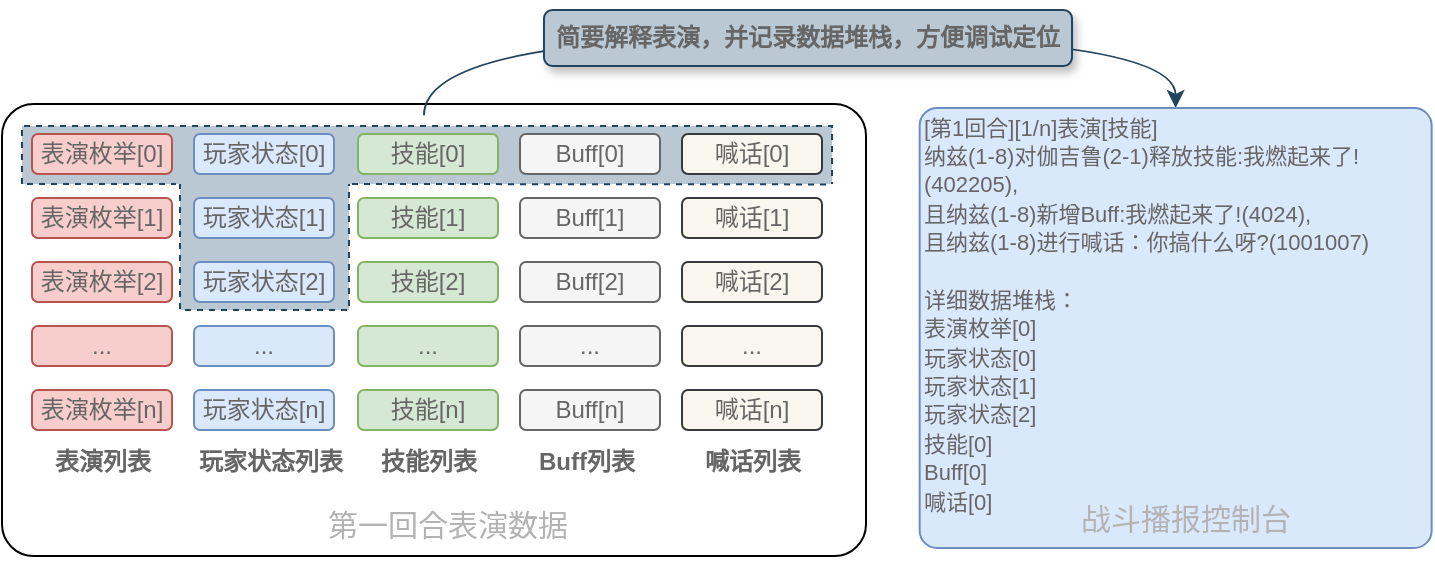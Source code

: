 <mxfile version="12.4.2" type="github" pages="1">
  <diagram id="CppMuLXEz-YhtIaLtme5" name="第 1 页">
    <mxGraphModel dx="981" dy="514" grid="1" gridSize="4" guides="1" tooltips="1" connect="1" arrows="1" fold="1" page="1" pageScale="1" pageWidth="827" pageHeight="1169" math="0" shadow="0">
      <root>
        <mxCell id="0"/>
        <mxCell id="1" parent="0"/>
        <mxCell id="Hk4CvYtxmgZ1zVNIYbQp-71" value="" style="rounded=1;whiteSpace=wrap;html=1;comic=0;labelBackgroundColor=none;fontSize=13;arcSize=7;fillColor=none;shadow=0;" vertex="1" parent="1">
          <mxGeometry x="105" y="345" width="432" height="226" as="geometry"/>
        </mxCell>
        <mxCell id="Hk4CvYtxmgZ1zVNIYbQp-50" value="" style="shape=partialRectangle;verticalLabelPosition=bottom;verticalAlign=top;html=1;shape=mxgraph.basic.rect;fillColor2=none;strokeWidth=1;size=20;indent=5;dashed=1;comic=0;labelBackgroundColor=none;fillColor=#bac8d3;fontSize=13;strokeColor=#23445d;top=0;" vertex="1" parent="1">
          <mxGeometry x="194" y="383" width="84.5" height="65" as="geometry"/>
        </mxCell>
        <mxCell id="Hk4CvYtxmgZ1zVNIYbQp-47" value="" style="shape=partialRectangle;verticalLabelPosition=bottom;verticalAlign=top;html=1;shape=mxgraph.basic.rect;fillColor2=none;strokeWidth=1;size=20;indent=5;dashed=1;comic=0;labelBackgroundColor=none;fillColor=#bac8d3;fontSize=13;strokeColor=#23445d;bottom=0;" vertex="1" parent="1">
          <mxGeometry x="115" y="356" width="405" height="29" as="geometry"/>
        </mxCell>
        <mxCell id="Hk4CvYtxmgZ1zVNIYbQp-3" value="&lt;font color=&quot;#666666&quot;&gt;表演枚举[0]&lt;/font&gt;" style="rounded=1;whiteSpace=wrap;html=1;fillColor=#f8cecc;strokeColor=#b85450;" vertex="1" parent="1">
          <mxGeometry x="120" y="360" width="70" height="20" as="geometry"/>
        </mxCell>
        <mxCell id="Hk4CvYtxmgZ1zVNIYbQp-8" value="&lt;font color=&quot;#666666&quot;&gt;表演枚举[1]&lt;/font&gt;" style="rounded=1;whiteSpace=wrap;html=1;fillColor=#f8cecc;strokeColor=#b85450;" vertex="1" parent="1">
          <mxGeometry x="120" y="392" width="70" height="20" as="geometry"/>
        </mxCell>
        <mxCell id="Hk4CvYtxmgZ1zVNIYbQp-9" value="&lt;font color=&quot;#666666&quot;&gt;表演枚举[2]&lt;/font&gt;" style="rounded=1;whiteSpace=wrap;html=1;fillColor=#f8cecc;strokeColor=#b85450;" vertex="1" parent="1">
          <mxGeometry x="120" y="424" width="70" height="20" as="geometry"/>
        </mxCell>
        <mxCell id="Hk4CvYtxmgZ1zVNIYbQp-10" value="&lt;font color=&quot;#666666&quot;&gt;...&lt;/font&gt;" style="rounded=1;whiteSpace=wrap;html=1;fillColor=#f8cecc;strokeColor=#b85450;" vertex="1" parent="1">
          <mxGeometry x="120" y="456" width="70" height="20" as="geometry"/>
        </mxCell>
        <mxCell id="Hk4CvYtxmgZ1zVNIYbQp-11" value="&lt;font color=&quot;#666666&quot;&gt;玩家状态[0]&lt;/font&gt;" style="rounded=1;whiteSpace=wrap;html=1;fillColor=#dae8fc;strokeColor=#6c8ebf;" vertex="1" parent="1">
          <mxGeometry x="201" y="360" width="70" height="20" as="geometry"/>
        </mxCell>
        <mxCell id="Hk4CvYtxmgZ1zVNIYbQp-12" value="&lt;font color=&quot;#666666&quot;&gt;玩家状态[1]&lt;/font&gt;" style="rounded=1;whiteSpace=wrap;html=1;fillColor=#dae8fc;strokeColor=#6c8ebf;" vertex="1" parent="1">
          <mxGeometry x="201.0" y="392" width="70" height="20" as="geometry"/>
        </mxCell>
        <mxCell id="Hk4CvYtxmgZ1zVNIYbQp-13" value="&lt;font color=&quot;#666666&quot;&gt;玩家状态[2]&lt;/font&gt;" style="rounded=1;whiteSpace=wrap;html=1;fillColor=#dae8fc;strokeColor=#6c8ebf;" vertex="1" parent="1">
          <mxGeometry x="201.0" y="424" width="70" height="20" as="geometry"/>
        </mxCell>
        <mxCell id="Hk4CvYtxmgZ1zVNIYbQp-14" value="&lt;font color=&quot;#666666&quot;&gt;...&lt;/font&gt;" style="rounded=1;whiteSpace=wrap;html=1;fillColor=#dae8fc;strokeColor=#6c8ebf;" vertex="1" parent="1">
          <mxGeometry x="201.0" y="456" width="70" height="20" as="geometry"/>
        </mxCell>
        <mxCell id="Hk4CvYtxmgZ1zVNIYbQp-15" value="&lt;font color=&quot;#666666&quot;&gt;玩家状态[n]&lt;/font&gt;" style="rounded=1;whiteSpace=wrap;html=1;fillColor=#dae8fc;strokeColor=#6c8ebf;" vertex="1" parent="1">
          <mxGeometry x="201.0" y="488" width="70" height="20" as="geometry"/>
        </mxCell>
        <mxCell id="Hk4CvYtxmgZ1zVNIYbQp-16" value="&lt;font color=&quot;#666666&quot;&gt;表演枚举[n]&lt;br&gt;&lt;/font&gt;" style="rounded=1;whiteSpace=wrap;html=1;fillColor=#f8cecc;strokeColor=#b85450;" vertex="1" parent="1">
          <mxGeometry x="120" y="488" width="70" height="20" as="geometry"/>
        </mxCell>
        <mxCell id="Hk4CvYtxmgZ1zVNIYbQp-17" value="&lt;font color=&quot;#666666&quot;&gt;表演列表&lt;/font&gt;" style="text;html=1;strokeColor=none;fillColor=none;align=center;verticalAlign=middle;whiteSpace=wrap;rounded=0;comic=0;labelBorderColor=none;labelBackgroundColor=none;fontStyle=1" vertex="1" parent="1">
          <mxGeometry x="117.5" y="514" width="75" height="20" as="geometry"/>
        </mxCell>
        <mxCell id="Hk4CvYtxmgZ1zVNIYbQp-18" value="&lt;font color=&quot;#666666&quot;&gt;玩家状态列表&lt;/font&gt;" style="text;html=1;strokeColor=none;fillColor=none;align=center;verticalAlign=middle;whiteSpace=wrap;rounded=0;fontStyle=1" vertex="1" parent="1">
          <mxGeometry x="197.5" y="514" width="82.5" height="20" as="geometry"/>
        </mxCell>
        <mxCell id="Hk4CvYtxmgZ1zVNIYbQp-19" value="&lt;font color=&quot;#666666&quot;&gt;技能[0]&lt;/font&gt;" style="rounded=1;whiteSpace=wrap;html=1;fillColor=#d5e8d4;strokeColor=#82b366;" vertex="1" parent="1">
          <mxGeometry x="283" y="360" width="70" height="20" as="geometry"/>
        </mxCell>
        <mxCell id="Hk4CvYtxmgZ1zVNIYbQp-20" value="&lt;font color=&quot;#666666&quot;&gt;技能[1]&lt;/font&gt;" style="rounded=1;whiteSpace=wrap;html=1;fillColor=#d5e8d4;strokeColor=#82b366;" vertex="1" parent="1">
          <mxGeometry x="283.0" y="392" width="70" height="20" as="geometry"/>
        </mxCell>
        <mxCell id="Hk4CvYtxmgZ1zVNIYbQp-21" value="&lt;font color=&quot;#666666&quot;&gt;技能[2]&lt;/font&gt;" style="rounded=1;whiteSpace=wrap;html=1;fillColor=#d5e8d4;strokeColor=#82b366;" vertex="1" parent="1">
          <mxGeometry x="283.0" y="424" width="70" height="20" as="geometry"/>
        </mxCell>
        <mxCell id="Hk4CvYtxmgZ1zVNIYbQp-22" value="&lt;font color=&quot;#666666&quot;&gt;...&lt;/font&gt;" style="rounded=1;whiteSpace=wrap;html=1;fillColor=#d5e8d4;strokeColor=#82b366;" vertex="1" parent="1">
          <mxGeometry x="283.0" y="456" width="70" height="20" as="geometry"/>
        </mxCell>
        <mxCell id="Hk4CvYtxmgZ1zVNIYbQp-23" value="&lt;font color=&quot;#666666&quot;&gt;技能[n]&lt;/font&gt;" style="rounded=1;whiteSpace=wrap;html=1;fillColor=#d5e8d4;strokeColor=#82b366;" vertex="1" parent="1">
          <mxGeometry x="283.0" y="488" width="70" height="20" as="geometry"/>
        </mxCell>
        <mxCell id="Hk4CvYtxmgZ1zVNIYbQp-24" value="&lt;font color=&quot;#666666&quot;&gt;技能列表&lt;/font&gt;" style="text;html=1;strokeColor=none;fillColor=none;align=center;verticalAlign=middle;whiteSpace=wrap;rounded=0;fontStyle=1" vertex="1" parent="1">
          <mxGeometry x="276.75" y="514" width="82.5" height="20" as="geometry"/>
        </mxCell>
        <mxCell id="Hk4CvYtxmgZ1zVNIYbQp-26" value="&lt;font color=&quot;#666666&quot;&gt;Buff[0]&lt;/font&gt;" style="rounded=1;whiteSpace=wrap;html=1;fillColor=#f5f5f5;strokeColor=#666666;fontColor=#333333;" vertex="1" parent="1">
          <mxGeometry x="364" y="360" width="70" height="20" as="geometry"/>
        </mxCell>
        <mxCell id="Hk4CvYtxmgZ1zVNIYbQp-27" value="&lt;font color=&quot;#666666&quot;&gt;Buff[1]&lt;/font&gt;" style="rounded=1;whiteSpace=wrap;html=1;fillColor=#f5f5f5;strokeColor=#666666;fontColor=#333333;" vertex="1" parent="1">
          <mxGeometry x="364.0" y="392" width="70" height="20" as="geometry"/>
        </mxCell>
        <mxCell id="Hk4CvYtxmgZ1zVNIYbQp-28" value="&lt;font color=&quot;#666666&quot;&gt;Buff[2]&lt;/font&gt;" style="rounded=1;whiteSpace=wrap;html=1;fillColor=#f5f5f5;strokeColor=#666666;fontColor=#333333;" vertex="1" parent="1">
          <mxGeometry x="364.0" y="424" width="70" height="20" as="geometry"/>
        </mxCell>
        <mxCell id="Hk4CvYtxmgZ1zVNIYbQp-29" value="&lt;font color=&quot;#666666&quot;&gt;...&lt;/font&gt;" style="rounded=1;whiteSpace=wrap;html=1;fillColor=#f5f5f5;strokeColor=#666666;fontColor=#333333;" vertex="1" parent="1">
          <mxGeometry x="364.0" y="456" width="70" height="20" as="geometry"/>
        </mxCell>
        <mxCell id="Hk4CvYtxmgZ1zVNIYbQp-30" value="&lt;font color=&quot;#666666&quot;&gt;Buff[n]&lt;/font&gt;" style="rounded=1;whiteSpace=wrap;html=1;fillColor=#f5f5f5;strokeColor=#666666;fontColor=#333333;" vertex="1" parent="1">
          <mxGeometry x="364.0" y="488" width="70" height="20" as="geometry"/>
        </mxCell>
        <mxCell id="Hk4CvYtxmgZ1zVNIYbQp-31" value="&lt;font color=&quot;#666666&quot;&gt;Buff列表&lt;/font&gt;" style="text;html=1;strokeColor=none;fillColor=none;align=center;verticalAlign=middle;whiteSpace=wrap;rounded=0;fontStyle=1" vertex="1" parent="1">
          <mxGeometry x="356.25" y="514" width="82.5" height="20" as="geometry"/>
        </mxCell>
        <mxCell id="Hk4CvYtxmgZ1zVNIYbQp-35" value="&lt;font color=&quot;#666666&quot;&gt;喊话[0]&lt;/font&gt;" style="rounded=1;whiteSpace=wrap;html=1;fillColor=#f9f7ed;strokeColor=#36393d;" vertex="1" parent="1">
          <mxGeometry x="445" y="360" width="70" height="20" as="geometry"/>
        </mxCell>
        <mxCell id="Hk4CvYtxmgZ1zVNIYbQp-36" value="&lt;font color=&quot;#666666&quot;&gt;喊话[1]&lt;/font&gt;" style="rounded=1;whiteSpace=wrap;html=1;fillColor=#f9f7ed;strokeColor=#36393d;" vertex="1" parent="1">
          <mxGeometry x="445" y="392" width="70" height="20" as="geometry"/>
        </mxCell>
        <mxCell id="Hk4CvYtxmgZ1zVNIYbQp-37" value="&lt;font color=&quot;#666666&quot;&gt;喊话[2]&lt;/font&gt;" style="rounded=1;whiteSpace=wrap;html=1;fillColor=#f9f7ed;strokeColor=#36393d;" vertex="1" parent="1">
          <mxGeometry x="445" y="424" width="70" height="20" as="geometry"/>
        </mxCell>
        <mxCell id="Hk4CvYtxmgZ1zVNIYbQp-38" value="&lt;font color=&quot;#666666&quot;&gt;...&lt;/font&gt;" style="rounded=1;whiteSpace=wrap;html=1;fillColor=#f9f7ed;strokeColor=#36393d;" vertex="1" parent="1">
          <mxGeometry x="445" y="456" width="70" height="20" as="geometry"/>
        </mxCell>
        <mxCell id="Hk4CvYtxmgZ1zVNIYbQp-39" value="&lt;font color=&quot;#666666&quot;&gt;喊话[n]&lt;/font&gt;" style="rounded=1;whiteSpace=wrap;html=1;fillColor=#f9f7ed;strokeColor=#36393d;" vertex="1" parent="1">
          <mxGeometry x="445" y="488" width="70" height="20" as="geometry"/>
        </mxCell>
        <mxCell id="Hk4CvYtxmgZ1zVNIYbQp-40" value="&lt;font color=&quot;#666666&quot;&gt;喊话列表&lt;/font&gt;" style="text;html=1;strokeColor=none;fillColor=none;align=center;verticalAlign=middle;whiteSpace=wrap;rounded=0;fontStyle=1" vertex="1" parent="1">
          <mxGeometry x="438.75" y="514" width="82.5" height="20" as="geometry"/>
        </mxCell>
        <mxCell id="Hk4CvYtxmgZ1zVNIYbQp-70" style="edgeStyle=orthogonalEdgeStyle;curved=1;rounded=0;orthogonalLoop=1;jettySize=auto;html=1;exitX=0.5;exitY=0;exitDx=0;exitDy=0;entryX=0.418;entryY=-0.002;entryDx=0;entryDy=0;entryPerimeter=0;startArrow=classic;startFill=1;endArrow=none;endFill=0;strokeColor=#23445D;fontSize=13;fontColor=#F8CECC;" edge="1" parent="1" source="Hk4CvYtxmgZ1zVNIYbQp-54">
          <mxGeometry relative="1" as="geometry">
            <mxPoint x="315.997" y="350.667" as="targetPoint"/>
            <Array as="points">
              <mxPoint x="691.83" y="311"/>
              <mxPoint x="315.83" y="311"/>
            </Array>
          </mxGeometry>
        </mxCell>
        <mxCell id="Hk4CvYtxmgZ1zVNIYbQp-54" value="&lt;font style=&quot;font-size: 11px&quot;&gt;&lt;font color=&quot;#666666&quot; style=&quot;font-size: 11px&quot;&gt;[第1回合][1/n]表演[技能]&lt;br style=&quot;font-size: 11px&quot;&gt;&lt;div style=&quot;font-size: 11px&quot;&gt;&lt;/div&gt;纳兹(1-8)对伽吉鲁(2-1)释放技能:我燃起来了!(402205),&lt;br style=&quot;font-size: 11px&quot;&gt;且纳兹(1-8)新增Buff:我燃起来了!(4024),&lt;br style=&quot;font-size: 11px&quot;&gt;且纳兹(1-8)进行喊话：你搞什么呀?(1001007)&lt;br&gt;&lt;/font&gt;&lt;/font&gt;&lt;font color=&quot;#666666&quot; style=&quot;font-size: 11px&quot;&gt;&lt;font style=&quot;font-size: 11px&quot;&gt;&lt;br&gt;详细数据堆栈：&lt;br&gt;表演枚举[0]&lt;br&gt;&lt;/font&gt;&lt;/font&gt;&lt;span style=&quot;color: rgb(102 , 102 , 102) ; font-size: 11px&quot;&gt;玩家状态[0]&lt;br&gt;&lt;/span&gt;&lt;span style=&quot;color: rgb(102 , 102 , 102) ; font-size: 11px&quot;&gt;玩家状态[1]&lt;br&gt;&lt;/span&gt;&lt;span style=&quot;color: rgb(102 , 102 , 102) ; font-size: 11px&quot;&gt;玩家状态[2]&lt;br&gt;&lt;/span&gt;&lt;span style=&quot;color: rgb(102 , 102 , 102) ; font-size: 11px&quot;&gt;技能[0]&lt;br&gt;&lt;/span&gt;&lt;span style=&quot;color: rgb(102 , 102 , 102) ; font-size: 11px&quot;&gt;Buff[0]&lt;br&gt;&lt;/span&gt;&lt;span style=&quot;color: rgb(102 , 102 , 102) ; font-size: 11px&quot;&gt;喊话[0]&lt;br&gt;&lt;/span&gt;&lt;font color=&quot;#666666&quot; style=&quot;font-size: 11px&quot;&gt;&lt;br&gt;&lt;/font&gt;" style="text;html=1;align=left;verticalAlign=middle;whiteSpace=wrap;rounded=1;shadow=0;comic=0;glass=0;fillColor=#dae8fc;strokeColor=#6c8ebf;arcSize=4;" vertex="1" parent="1">
          <mxGeometry x="563.83" y="347" width="256" height="220" as="geometry"/>
        </mxCell>
        <mxCell id="Hk4CvYtxmgZ1zVNIYbQp-59" value="" style="endArrow=none;dashed=1;html=1;fontSize=13;fontColor=#F8CECC;strokeColor=#23445D;" edge="1" parent="1">
          <mxGeometry width="50" height="50" relative="1" as="geometry">
            <mxPoint x="117.5" y="385" as="sourcePoint"/>
            <mxPoint x="192" y="385" as="targetPoint"/>
          </mxGeometry>
        </mxCell>
        <mxCell id="Hk4CvYtxmgZ1zVNIYbQp-60" value="" style="endArrow=none;dashed=1;html=1;fontSize=13;fontColor=#F8CECC;strokeColor=#23445D;entryX=0.997;entryY=1.007;entryDx=0;entryDy=0;entryPerimeter=0;" edge="1" parent="1" target="Hk4CvYtxmgZ1zVNIYbQp-47">
          <mxGeometry width="50" height="50" relative="1" as="geometry">
            <mxPoint x="280" y="385" as="sourcePoint"/>
            <mxPoint x="354.5" y="385" as="targetPoint"/>
          </mxGeometry>
        </mxCell>
        <mxCell id="Hk4CvYtxmgZ1zVNIYbQp-62" value="&lt;font color=&quot;#666666&quot;&gt;简要解释表演，并&lt;/font&gt;&lt;span style=&quot;color: rgb(102 , 102 , 102)&quot;&gt;记录数据堆栈，方便调试定位&lt;/span&gt;" style="text;html=1;align=center;verticalAlign=middle;whiteSpace=wrap;rounded=1;shadow=1;comic=0;glass=0;fillColor=#bac8d3;strokeColor=#23445d;fontStyle=1" vertex="1" parent="1">
          <mxGeometry x="376" y="298" width="264" height="28" as="geometry"/>
        </mxCell>
        <mxCell id="Hk4CvYtxmgZ1zVNIYbQp-65" value="&lt;p style=&quot;font-size: 15px;&quot;&gt;&lt;font style=&quot;font-size: 15px;&quot; color=&quot;#b3b3b3&quot;&gt;战斗播报控制台&lt;/font&gt;&lt;/p&gt;" style="text;html=1;strokeColor=none;fillColor=none;align=center;verticalAlign=middle;whiteSpace=wrap;rounded=0;comic=0;fontSize=15;" vertex="1" parent="1">
          <mxGeometry x="577" y="542" width="240" height="20" as="geometry"/>
        </mxCell>
        <mxCell id="Hk4CvYtxmgZ1zVNIYbQp-73" value="&lt;p style=&quot;font-size: 15px;&quot;&gt;&lt;font style=&quot;font-size: 15px;&quot; color=&quot;#b3b3b3&quot;&gt;第一回合表演数据&lt;/font&gt;&lt;/p&gt;" style="text;html=1;strokeColor=none;fillColor=none;align=center;verticalAlign=middle;whiteSpace=wrap;rounded=0;comic=0;fontSize=15;" vertex="1" parent="1">
          <mxGeometry x="208" y="545" width="240" height="20" as="geometry"/>
        </mxCell>
      </root>
    </mxGraphModel>
  </diagram>
</mxfile>
